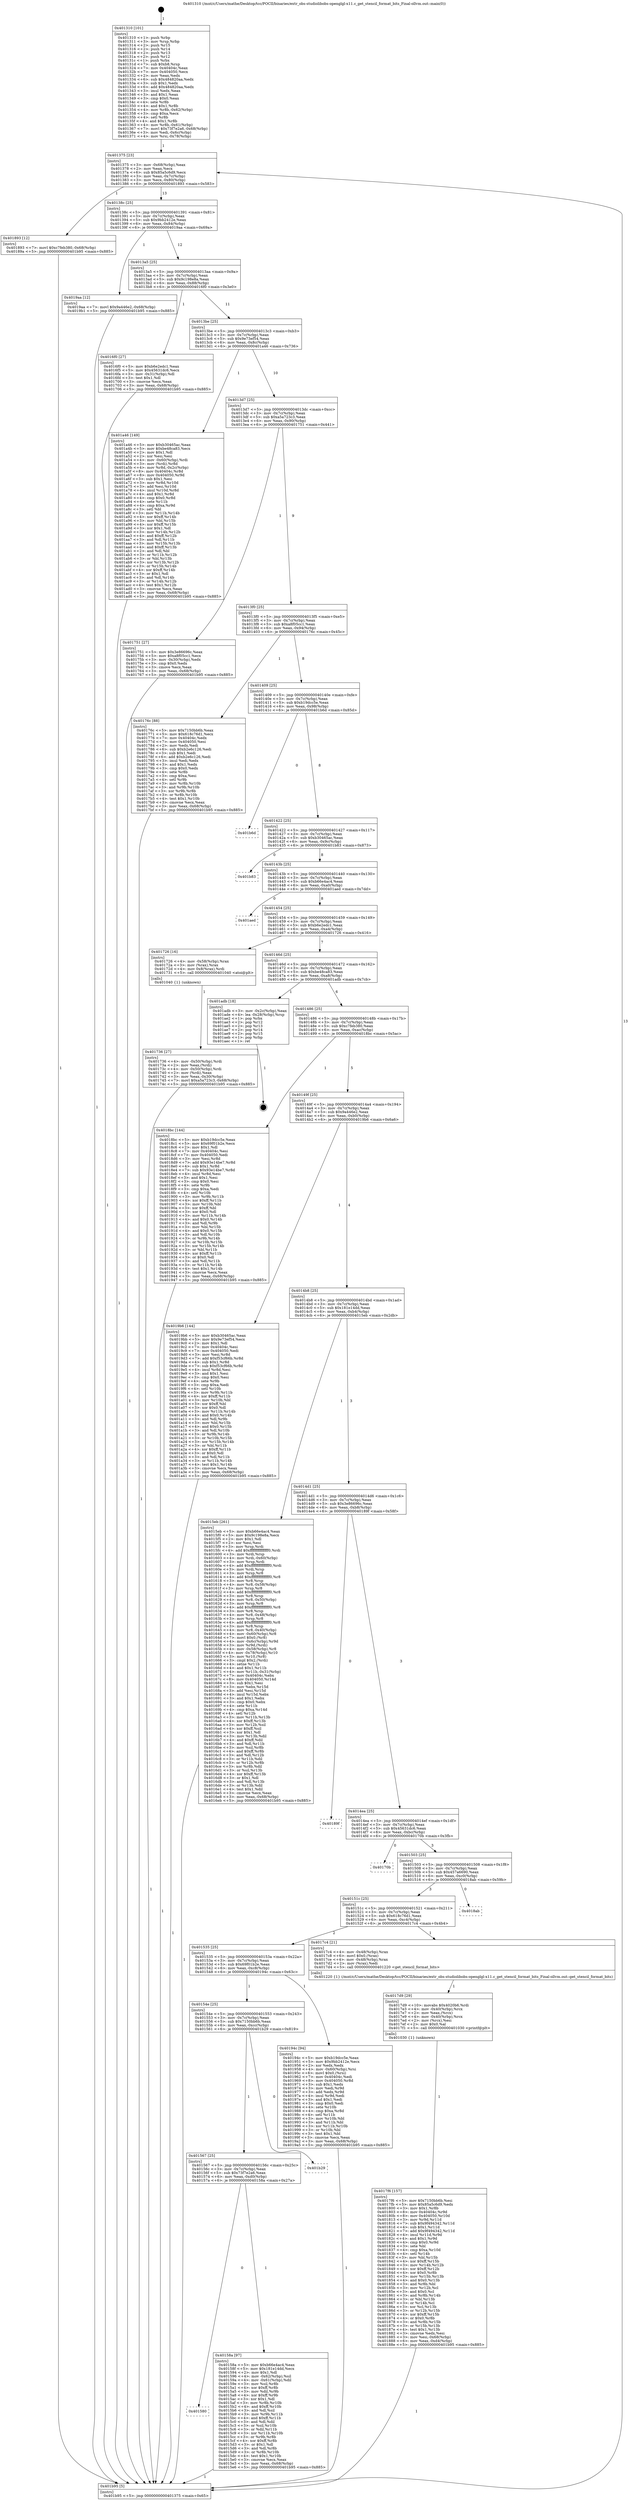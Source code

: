 digraph "0x401310" {
  label = "0x401310 (/mnt/c/Users/mathe/Desktop/tcc/POCII/binaries/extr_obs-studiolibobs-openglgl-x11.c_get_stencil_format_bits_Final-ollvm.out::main(0))"
  labelloc = "t"
  node[shape=record]

  Entry [label="",width=0.3,height=0.3,shape=circle,fillcolor=black,style=filled]
  "0x401375" [label="{
     0x401375 [23]\l
     | [instrs]\l
     &nbsp;&nbsp;0x401375 \<+3\>: mov -0x68(%rbp),%eax\l
     &nbsp;&nbsp;0x401378 \<+2\>: mov %eax,%ecx\l
     &nbsp;&nbsp;0x40137a \<+6\>: sub $0x85a5c6d9,%ecx\l
     &nbsp;&nbsp;0x401380 \<+3\>: mov %eax,-0x7c(%rbp)\l
     &nbsp;&nbsp;0x401383 \<+3\>: mov %ecx,-0x80(%rbp)\l
     &nbsp;&nbsp;0x401386 \<+6\>: je 0000000000401893 \<main+0x583\>\l
  }"]
  "0x401893" [label="{
     0x401893 [12]\l
     | [instrs]\l
     &nbsp;&nbsp;0x401893 \<+7\>: movl $0xc7feb380,-0x68(%rbp)\l
     &nbsp;&nbsp;0x40189a \<+5\>: jmp 0000000000401b95 \<main+0x885\>\l
  }"]
  "0x40138c" [label="{
     0x40138c [25]\l
     | [instrs]\l
     &nbsp;&nbsp;0x40138c \<+5\>: jmp 0000000000401391 \<main+0x81\>\l
     &nbsp;&nbsp;0x401391 \<+3\>: mov -0x7c(%rbp),%eax\l
     &nbsp;&nbsp;0x401394 \<+5\>: sub $0x9bb2412e,%eax\l
     &nbsp;&nbsp;0x401399 \<+6\>: mov %eax,-0x84(%rbp)\l
     &nbsp;&nbsp;0x40139f \<+6\>: je 00000000004019aa \<main+0x69a\>\l
  }"]
  Exit [label="",width=0.3,height=0.3,shape=circle,fillcolor=black,style=filled,peripheries=2]
  "0x4019aa" [label="{
     0x4019aa [12]\l
     | [instrs]\l
     &nbsp;&nbsp;0x4019aa \<+7\>: movl $0x9a446e2,-0x68(%rbp)\l
     &nbsp;&nbsp;0x4019b1 \<+5\>: jmp 0000000000401b95 \<main+0x885\>\l
  }"]
  "0x4013a5" [label="{
     0x4013a5 [25]\l
     | [instrs]\l
     &nbsp;&nbsp;0x4013a5 \<+5\>: jmp 00000000004013aa \<main+0x9a\>\l
     &nbsp;&nbsp;0x4013aa \<+3\>: mov -0x7c(%rbp),%eax\l
     &nbsp;&nbsp;0x4013ad \<+5\>: sub $0x9c198e8a,%eax\l
     &nbsp;&nbsp;0x4013b2 \<+6\>: mov %eax,-0x88(%rbp)\l
     &nbsp;&nbsp;0x4013b8 \<+6\>: je 00000000004016f0 \<main+0x3e0\>\l
  }"]
  "0x4017f6" [label="{
     0x4017f6 [157]\l
     | [instrs]\l
     &nbsp;&nbsp;0x4017f6 \<+5\>: mov $0x7150bb6b,%esi\l
     &nbsp;&nbsp;0x4017fb \<+5\>: mov $0x85a5c6d9,%edx\l
     &nbsp;&nbsp;0x401800 \<+3\>: mov $0x1,%r8b\l
     &nbsp;&nbsp;0x401803 \<+8\>: mov 0x40404c,%r9d\l
     &nbsp;&nbsp;0x40180b \<+8\>: mov 0x404050,%r10d\l
     &nbsp;&nbsp;0x401813 \<+3\>: mov %r9d,%r11d\l
     &nbsp;&nbsp;0x401816 \<+7\>: sub $0x9f494342,%r11d\l
     &nbsp;&nbsp;0x40181d \<+4\>: sub $0x1,%r11d\l
     &nbsp;&nbsp;0x401821 \<+7\>: add $0x9f494342,%r11d\l
     &nbsp;&nbsp;0x401828 \<+4\>: imul %r11d,%r9d\l
     &nbsp;&nbsp;0x40182c \<+4\>: and $0x1,%r9d\l
     &nbsp;&nbsp;0x401830 \<+4\>: cmp $0x0,%r9d\l
     &nbsp;&nbsp;0x401834 \<+3\>: sete %bl\l
     &nbsp;&nbsp;0x401837 \<+4\>: cmp $0xa,%r10d\l
     &nbsp;&nbsp;0x40183b \<+4\>: setl %r14b\l
     &nbsp;&nbsp;0x40183f \<+3\>: mov %bl,%r15b\l
     &nbsp;&nbsp;0x401842 \<+4\>: xor $0xff,%r15b\l
     &nbsp;&nbsp;0x401846 \<+3\>: mov %r14b,%r12b\l
     &nbsp;&nbsp;0x401849 \<+4\>: xor $0xff,%r12b\l
     &nbsp;&nbsp;0x40184d \<+4\>: xor $0x0,%r8b\l
     &nbsp;&nbsp;0x401851 \<+3\>: mov %r15b,%r13b\l
     &nbsp;&nbsp;0x401854 \<+4\>: and $0x0,%r13b\l
     &nbsp;&nbsp;0x401858 \<+3\>: and %r8b,%bl\l
     &nbsp;&nbsp;0x40185b \<+3\>: mov %r12b,%cl\l
     &nbsp;&nbsp;0x40185e \<+3\>: and $0x0,%cl\l
     &nbsp;&nbsp;0x401861 \<+3\>: and %r8b,%r14b\l
     &nbsp;&nbsp;0x401864 \<+3\>: or %bl,%r13b\l
     &nbsp;&nbsp;0x401867 \<+3\>: or %r14b,%cl\l
     &nbsp;&nbsp;0x40186a \<+3\>: xor %cl,%r13b\l
     &nbsp;&nbsp;0x40186d \<+3\>: or %r12b,%r15b\l
     &nbsp;&nbsp;0x401870 \<+4\>: xor $0xff,%r15b\l
     &nbsp;&nbsp;0x401874 \<+4\>: or $0x0,%r8b\l
     &nbsp;&nbsp;0x401878 \<+3\>: and %r8b,%r15b\l
     &nbsp;&nbsp;0x40187b \<+3\>: or %r15b,%r13b\l
     &nbsp;&nbsp;0x40187e \<+4\>: test $0x1,%r13b\l
     &nbsp;&nbsp;0x401882 \<+3\>: cmovne %edx,%esi\l
     &nbsp;&nbsp;0x401885 \<+3\>: mov %esi,-0x68(%rbp)\l
     &nbsp;&nbsp;0x401888 \<+6\>: mov %eax,-0xd4(%rbp)\l
     &nbsp;&nbsp;0x40188e \<+5\>: jmp 0000000000401b95 \<main+0x885\>\l
  }"]
  "0x4016f0" [label="{
     0x4016f0 [27]\l
     | [instrs]\l
     &nbsp;&nbsp;0x4016f0 \<+5\>: mov $0xb6e2edc1,%eax\l
     &nbsp;&nbsp;0x4016f5 \<+5\>: mov $0x45631dc6,%ecx\l
     &nbsp;&nbsp;0x4016fa \<+3\>: mov -0x31(%rbp),%dl\l
     &nbsp;&nbsp;0x4016fd \<+3\>: test $0x1,%dl\l
     &nbsp;&nbsp;0x401700 \<+3\>: cmovne %ecx,%eax\l
     &nbsp;&nbsp;0x401703 \<+3\>: mov %eax,-0x68(%rbp)\l
     &nbsp;&nbsp;0x401706 \<+5\>: jmp 0000000000401b95 \<main+0x885\>\l
  }"]
  "0x4013be" [label="{
     0x4013be [25]\l
     | [instrs]\l
     &nbsp;&nbsp;0x4013be \<+5\>: jmp 00000000004013c3 \<main+0xb3\>\l
     &nbsp;&nbsp;0x4013c3 \<+3\>: mov -0x7c(%rbp),%eax\l
     &nbsp;&nbsp;0x4013c6 \<+5\>: sub $0x9e73ef54,%eax\l
     &nbsp;&nbsp;0x4013cb \<+6\>: mov %eax,-0x8c(%rbp)\l
     &nbsp;&nbsp;0x4013d1 \<+6\>: je 0000000000401a46 \<main+0x736\>\l
  }"]
  "0x4017d9" [label="{
     0x4017d9 [29]\l
     | [instrs]\l
     &nbsp;&nbsp;0x4017d9 \<+10\>: movabs $0x4020b6,%rdi\l
     &nbsp;&nbsp;0x4017e3 \<+4\>: mov -0x40(%rbp),%rcx\l
     &nbsp;&nbsp;0x4017e7 \<+2\>: mov %eax,(%rcx)\l
     &nbsp;&nbsp;0x4017e9 \<+4\>: mov -0x40(%rbp),%rcx\l
     &nbsp;&nbsp;0x4017ed \<+2\>: mov (%rcx),%esi\l
     &nbsp;&nbsp;0x4017ef \<+2\>: mov $0x0,%al\l
     &nbsp;&nbsp;0x4017f1 \<+5\>: call 0000000000401030 \<printf@plt\>\l
     | [calls]\l
     &nbsp;&nbsp;0x401030 \{1\} (unknown)\l
  }"]
  "0x401a46" [label="{
     0x401a46 [149]\l
     | [instrs]\l
     &nbsp;&nbsp;0x401a46 \<+5\>: mov $0xb30465ac,%eax\l
     &nbsp;&nbsp;0x401a4b \<+5\>: mov $0xbe48ca83,%ecx\l
     &nbsp;&nbsp;0x401a50 \<+2\>: mov $0x1,%dl\l
     &nbsp;&nbsp;0x401a52 \<+2\>: xor %esi,%esi\l
     &nbsp;&nbsp;0x401a54 \<+4\>: mov -0x60(%rbp),%rdi\l
     &nbsp;&nbsp;0x401a58 \<+3\>: mov (%rdi),%r8d\l
     &nbsp;&nbsp;0x401a5b \<+4\>: mov %r8d,-0x2c(%rbp)\l
     &nbsp;&nbsp;0x401a5f \<+8\>: mov 0x40404c,%r8d\l
     &nbsp;&nbsp;0x401a67 \<+8\>: mov 0x404050,%r9d\l
     &nbsp;&nbsp;0x401a6f \<+3\>: sub $0x1,%esi\l
     &nbsp;&nbsp;0x401a72 \<+3\>: mov %r8d,%r10d\l
     &nbsp;&nbsp;0x401a75 \<+3\>: add %esi,%r10d\l
     &nbsp;&nbsp;0x401a78 \<+4\>: imul %r10d,%r8d\l
     &nbsp;&nbsp;0x401a7c \<+4\>: and $0x1,%r8d\l
     &nbsp;&nbsp;0x401a80 \<+4\>: cmp $0x0,%r8d\l
     &nbsp;&nbsp;0x401a84 \<+4\>: sete %r11b\l
     &nbsp;&nbsp;0x401a88 \<+4\>: cmp $0xa,%r9d\l
     &nbsp;&nbsp;0x401a8c \<+3\>: setl %bl\l
     &nbsp;&nbsp;0x401a8f \<+3\>: mov %r11b,%r14b\l
     &nbsp;&nbsp;0x401a92 \<+4\>: xor $0xff,%r14b\l
     &nbsp;&nbsp;0x401a96 \<+3\>: mov %bl,%r15b\l
     &nbsp;&nbsp;0x401a99 \<+4\>: xor $0xff,%r15b\l
     &nbsp;&nbsp;0x401a9d \<+3\>: xor $0x1,%dl\l
     &nbsp;&nbsp;0x401aa0 \<+3\>: mov %r14b,%r12b\l
     &nbsp;&nbsp;0x401aa3 \<+4\>: and $0xff,%r12b\l
     &nbsp;&nbsp;0x401aa7 \<+3\>: and %dl,%r11b\l
     &nbsp;&nbsp;0x401aaa \<+3\>: mov %r15b,%r13b\l
     &nbsp;&nbsp;0x401aad \<+4\>: and $0xff,%r13b\l
     &nbsp;&nbsp;0x401ab1 \<+2\>: and %dl,%bl\l
     &nbsp;&nbsp;0x401ab3 \<+3\>: or %r11b,%r12b\l
     &nbsp;&nbsp;0x401ab6 \<+3\>: or %bl,%r13b\l
     &nbsp;&nbsp;0x401ab9 \<+3\>: xor %r13b,%r12b\l
     &nbsp;&nbsp;0x401abc \<+3\>: or %r15b,%r14b\l
     &nbsp;&nbsp;0x401abf \<+4\>: xor $0xff,%r14b\l
     &nbsp;&nbsp;0x401ac3 \<+3\>: or $0x1,%dl\l
     &nbsp;&nbsp;0x401ac6 \<+3\>: and %dl,%r14b\l
     &nbsp;&nbsp;0x401ac9 \<+3\>: or %r14b,%r12b\l
     &nbsp;&nbsp;0x401acc \<+4\>: test $0x1,%r12b\l
     &nbsp;&nbsp;0x401ad0 \<+3\>: cmovne %ecx,%eax\l
     &nbsp;&nbsp;0x401ad3 \<+3\>: mov %eax,-0x68(%rbp)\l
     &nbsp;&nbsp;0x401ad6 \<+5\>: jmp 0000000000401b95 \<main+0x885\>\l
  }"]
  "0x4013d7" [label="{
     0x4013d7 [25]\l
     | [instrs]\l
     &nbsp;&nbsp;0x4013d7 \<+5\>: jmp 00000000004013dc \<main+0xcc\>\l
     &nbsp;&nbsp;0x4013dc \<+3\>: mov -0x7c(%rbp),%eax\l
     &nbsp;&nbsp;0x4013df \<+5\>: sub $0xa5a723c3,%eax\l
     &nbsp;&nbsp;0x4013e4 \<+6\>: mov %eax,-0x90(%rbp)\l
     &nbsp;&nbsp;0x4013ea \<+6\>: je 0000000000401751 \<main+0x441\>\l
  }"]
  "0x401736" [label="{
     0x401736 [27]\l
     | [instrs]\l
     &nbsp;&nbsp;0x401736 \<+4\>: mov -0x50(%rbp),%rdi\l
     &nbsp;&nbsp;0x40173a \<+2\>: mov %eax,(%rdi)\l
     &nbsp;&nbsp;0x40173c \<+4\>: mov -0x50(%rbp),%rdi\l
     &nbsp;&nbsp;0x401740 \<+2\>: mov (%rdi),%eax\l
     &nbsp;&nbsp;0x401742 \<+3\>: mov %eax,-0x30(%rbp)\l
     &nbsp;&nbsp;0x401745 \<+7\>: movl $0xa5a723c3,-0x68(%rbp)\l
     &nbsp;&nbsp;0x40174c \<+5\>: jmp 0000000000401b95 \<main+0x885\>\l
  }"]
  "0x401751" [label="{
     0x401751 [27]\l
     | [instrs]\l
     &nbsp;&nbsp;0x401751 \<+5\>: mov $0x3e86696c,%eax\l
     &nbsp;&nbsp;0x401756 \<+5\>: mov $0xa8f05cc1,%ecx\l
     &nbsp;&nbsp;0x40175b \<+3\>: mov -0x30(%rbp),%edx\l
     &nbsp;&nbsp;0x40175e \<+3\>: cmp $0x0,%edx\l
     &nbsp;&nbsp;0x401761 \<+3\>: cmove %ecx,%eax\l
     &nbsp;&nbsp;0x401764 \<+3\>: mov %eax,-0x68(%rbp)\l
     &nbsp;&nbsp;0x401767 \<+5\>: jmp 0000000000401b95 \<main+0x885\>\l
  }"]
  "0x4013f0" [label="{
     0x4013f0 [25]\l
     | [instrs]\l
     &nbsp;&nbsp;0x4013f0 \<+5\>: jmp 00000000004013f5 \<main+0xe5\>\l
     &nbsp;&nbsp;0x4013f5 \<+3\>: mov -0x7c(%rbp),%eax\l
     &nbsp;&nbsp;0x4013f8 \<+5\>: sub $0xa8f05cc1,%eax\l
     &nbsp;&nbsp;0x4013fd \<+6\>: mov %eax,-0x94(%rbp)\l
     &nbsp;&nbsp;0x401403 \<+6\>: je 000000000040176c \<main+0x45c\>\l
  }"]
  "0x401310" [label="{
     0x401310 [101]\l
     | [instrs]\l
     &nbsp;&nbsp;0x401310 \<+1\>: push %rbp\l
     &nbsp;&nbsp;0x401311 \<+3\>: mov %rsp,%rbp\l
     &nbsp;&nbsp;0x401314 \<+2\>: push %r15\l
     &nbsp;&nbsp;0x401316 \<+2\>: push %r14\l
     &nbsp;&nbsp;0x401318 \<+2\>: push %r13\l
     &nbsp;&nbsp;0x40131a \<+2\>: push %r12\l
     &nbsp;&nbsp;0x40131c \<+1\>: push %rbx\l
     &nbsp;&nbsp;0x40131d \<+7\>: sub $0xb8,%rsp\l
     &nbsp;&nbsp;0x401324 \<+7\>: mov 0x40404c,%eax\l
     &nbsp;&nbsp;0x40132b \<+7\>: mov 0x404050,%ecx\l
     &nbsp;&nbsp;0x401332 \<+2\>: mov %eax,%edx\l
     &nbsp;&nbsp;0x401334 \<+6\>: sub $0x484820aa,%edx\l
     &nbsp;&nbsp;0x40133a \<+3\>: sub $0x1,%edx\l
     &nbsp;&nbsp;0x40133d \<+6\>: add $0x484820aa,%edx\l
     &nbsp;&nbsp;0x401343 \<+3\>: imul %edx,%eax\l
     &nbsp;&nbsp;0x401346 \<+3\>: and $0x1,%eax\l
     &nbsp;&nbsp;0x401349 \<+3\>: cmp $0x0,%eax\l
     &nbsp;&nbsp;0x40134c \<+4\>: sete %r8b\l
     &nbsp;&nbsp;0x401350 \<+4\>: and $0x1,%r8b\l
     &nbsp;&nbsp;0x401354 \<+4\>: mov %r8b,-0x62(%rbp)\l
     &nbsp;&nbsp;0x401358 \<+3\>: cmp $0xa,%ecx\l
     &nbsp;&nbsp;0x40135b \<+4\>: setl %r8b\l
     &nbsp;&nbsp;0x40135f \<+4\>: and $0x1,%r8b\l
     &nbsp;&nbsp;0x401363 \<+4\>: mov %r8b,-0x61(%rbp)\l
     &nbsp;&nbsp;0x401367 \<+7\>: movl $0x73f7e2a6,-0x68(%rbp)\l
     &nbsp;&nbsp;0x40136e \<+3\>: mov %edi,-0x6c(%rbp)\l
     &nbsp;&nbsp;0x401371 \<+4\>: mov %rsi,-0x78(%rbp)\l
  }"]
  "0x40176c" [label="{
     0x40176c [88]\l
     | [instrs]\l
     &nbsp;&nbsp;0x40176c \<+5\>: mov $0x7150bb6b,%eax\l
     &nbsp;&nbsp;0x401771 \<+5\>: mov $0x618c76d1,%ecx\l
     &nbsp;&nbsp;0x401776 \<+7\>: mov 0x40404c,%edx\l
     &nbsp;&nbsp;0x40177d \<+7\>: mov 0x404050,%esi\l
     &nbsp;&nbsp;0x401784 \<+2\>: mov %edx,%edi\l
     &nbsp;&nbsp;0x401786 \<+6\>: sub $0xb2e6c126,%edi\l
     &nbsp;&nbsp;0x40178c \<+3\>: sub $0x1,%edi\l
     &nbsp;&nbsp;0x40178f \<+6\>: add $0xb2e6c126,%edi\l
     &nbsp;&nbsp;0x401795 \<+3\>: imul %edi,%edx\l
     &nbsp;&nbsp;0x401798 \<+3\>: and $0x1,%edx\l
     &nbsp;&nbsp;0x40179b \<+3\>: cmp $0x0,%edx\l
     &nbsp;&nbsp;0x40179e \<+4\>: sete %r8b\l
     &nbsp;&nbsp;0x4017a2 \<+3\>: cmp $0xa,%esi\l
     &nbsp;&nbsp;0x4017a5 \<+4\>: setl %r9b\l
     &nbsp;&nbsp;0x4017a9 \<+3\>: mov %r8b,%r10b\l
     &nbsp;&nbsp;0x4017ac \<+3\>: and %r9b,%r10b\l
     &nbsp;&nbsp;0x4017af \<+3\>: xor %r9b,%r8b\l
     &nbsp;&nbsp;0x4017b2 \<+3\>: or %r8b,%r10b\l
     &nbsp;&nbsp;0x4017b5 \<+4\>: test $0x1,%r10b\l
     &nbsp;&nbsp;0x4017b9 \<+3\>: cmovne %ecx,%eax\l
     &nbsp;&nbsp;0x4017bc \<+3\>: mov %eax,-0x68(%rbp)\l
     &nbsp;&nbsp;0x4017bf \<+5\>: jmp 0000000000401b95 \<main+0x885\>\l
  }"]
  "0x401409" [label="{
     0x401409 [25]\l
     | [instrs]\l
     &nbsp;&nbsp;0x401409 \<+5\>: jmp 000000000040140e \<main+0xfe\>\l
     &nbsp;&nbsp;0x40140e \<+3\>: mov -0x7c(%rbp),%eax\l
     &nbsp;&nbsp;0x401411 \<+5\>: sub $0xb19dcc5e,%eax\l
     &nbsp;&nbsp;0x401416 \<+6\>: mov %eax,-0x98(%rbp)\l
     &nbsp;&nbsp;0x40141c \<+6\>: je 0000000000401b6d \<main+0x85d\>\l
  }"]
  "0x401b95" [label="{
     0x401b95 [5]\l
     | [instrs]\l
     &nbsp;&nbsp;0x401b95 \<+5\>: jmp 0000000000401375 \<main+0x65\>\l
  }"]
  "0x401b6d" [label="{
     0x401b6d\l
  }", style=dashed]
  "0x401422" [label="{
     0x401422 [25]\l
     | [instrs]\l
     &nbsp;&nbsp;0x401422 \<+5\>: jmp 0000000000401427 \<main+0x117\>\l
     &nbsp;&nbsp;0x401427 \<+3\>: mov -0x7c(%rbp),%eax\l
     &nbsp;&nbsp;0x40142a \<+5\>: sub $0xb30465ac,%eax\l
     &nbsp;&nbsp;0x40142f \<+6\>: mov %eax,-0x9c(%rbp)\l
     &nbsp;&nbsp;0x401435 \<+6\>: je 0000000000401b83 \<main+0x873\>\l
  }"]
  "0x401580" [label="{
     0x401580\l
  }", style=dashed]
  "0x401b83" [label="{
     0x401b83\l
  }", style=dashed]
  "0x40143b" [label="{
     0x40143b [25]\l
     | [instrs]\l
     &nbsp;&nbsp;0x40143b \<+5\>: jmp 0000000000401440 \<main+0x130\>\l
     &nbsp;&nbsp;0x401440 \<+3\>: mov -0x7c(%rbp),%eax\l
     &nbsp;&nbsp;0x401443 \<+5\>: sub $0xb66e4ac4,%eax\l
     &nbsp;&nbsp;0x401448 \<+6\>: mov %eax,-0xa0(%rbp)\l
     &nbsp;&nbsp;0x40144e \<+6\>: je 0000000000401aed \<main+0x7dd\>\l
  }"]
  "0x40158a" [label="{
     0x40158a [97]\l
     | [instrs]\l
     &nbsp;&nbsp;0x40158a \<+5\>: mov $0xb66e4ac4,%eax\l
     &nbsp;&nbsp;0x40158f \<+5\>: mov $0x181e14dd,%ecx\l
     &nbsp;&nbsp;0x401594 \<+2\>: mov $0x1,%dl\l
     &nbsp;&nbsp;0x401596 \<+4\>: mov -0x62(%rbp),%sil\l
     &nbsp;&nbsp;0x40159a \<+4\>: mov -0x61(%rbp),%dil\l
     &nbsp;&nbsp;0x40159e \<+3\>: mov %sil,%r8b\l
     &nbsp;&nbsp;0x4015a1 \<+4\>: xor $0xff,%r8b\l
     &nbsp;&nbsp;0x4015a5 \<+3\>: mov %dil,%r9b\l
     &nbsp;&nbsp;0x4015a8 \<+4\>: xor $0xff,%r9b\l
     &nbsp;&nbsp;0x4015ac \<+3\>: xor $0x1,%dl\l
     &nbsp;&nbsp;0x4015af \<+3\>: mov %r8b,%r10b\l
     &nbsp;&nbsp;0x4015b2 \<+4\>: and $0xff,%r10b\l
     &nbsp;&nbsp;0x4015b6 \<+3\>: and %dl,%sil\l
     &nbsp;&nbsp;0x4015b9 \<+3\>: mov %r9b,%r11b\l
     &nbsp;&nbsp;0x4015bc \<+4\>: and $0xff,%r11b\l
     &nbsp;&nbsp;0x4015c0 \<+3\>: and %dl,%dil\l
     &nbsp;&nbsp;0x4015c3 \<+3\>: or %sil,%r10b\l
     &nbsp;&nbsp;0x4015c6 \<+3\>: or %dil,%r11b\l
     &nbsp;&nbsp;0x4015c9 \<+3\>: xor %r11b,%r10b\l
     &nbsp;&nbsp;0x4015cc \<+3\>: or %r9b,%r8b\l
     &nbsp;&nbsp;0x4015cf \<+4\>: xor $0xff,%r8b\l
     &nbsp;&nbsp;0x4015d3 \<+3\>: or $0x1,%dl\l
     &nbsp;&nbsp;0x4015d6 \<+3\>: and %dl,%r8b\l
     &nbsp;&nbsp;0x4015d9 \<+3\>: or %r8b,%r10b\l
     &nbsp;&nbsp;0x4015dc \<+4\>: test $0x1,%r10b\l
     &nbsp;&nbsp;0x4015e0 \<+3\>: cmovne %ecx,%eax\l
     &nbsp;&nbsp;0x4015e3 \<+3\>: mov %eax,-0x68(%rbp)\l
     &nbsp;&nbsp;0x4015e6 \<+5\>: jmp 0000000000401b95 \<main+0x885\>\l
  }"]
  "0x401aed" [label="{
     0x401aed\l
  }", style=dashed]
  "0x401454" [label="{
     0x401454 [25]\l
     | [instrs]\l
     &nbsp;&nbsp;0x401454 \<+5\>: jmp 0000000000401459 \<main+0x149\>\l
     &nbsp;&nbsp;0x401459 \<+3\>: mov -0x7c(%rbp),%eax\l
     &nbsp;&nbsp;0x40145c \<+5\>: sub $0xb6e2edc1,%eax\l
     &nbsp;&nbsp;0x401461 \<+6\>: mov %eax,-0xa4(%rbp)\l
     &nbsp;&nbsp;0x401467 \<+6\>: je 0000000000401726 \<main+0x416\>\l
  }"]
  "0x401567" [label="{
     0x401567 [25]\l
     | [instrs]\l
     &nbsp;&nbsp;0x401567 \<+5\>: jmp 000000000040156c \<main+0x25c\>\l
     &nbsp;&nbsp;0x40156c \<+3\>: mov -0x7c(%rbp),%eax\l
     &nbsp;&nbsp;0x40156f \<+5\>: sub $0x73f7e2a6,%eax\l
     &nbsp;&nbsp;0x401574 \<+6\>: mov %eax,-0xd0(%rbp)\l
     &nbsp;&nbsp;0x40157a \<+6\>: je 000000000040158a \<main+0x27a\>\l
  }"]
  "0x401726" [label="{
     0x401726 [16]\l
     | [instrs]\l
     &nbsp;&nbsp;0x401726 \<+4\>: mov -0x58(%rbp),%rax\l
     &nbsp;&nbsp;0x40172a \<+3\>: mov (%rax),%rax\l
     &nbsp;&nbsp;0x40172d \<+4\>: mov 0x8(%rax),%rdi\l
     &nbsp;&nbsp;0x401731 \<+5\>: call 0000000000401040 \<atoi@plt\>\l
     | [calls]\l
     &nbsp;&nbsp;0x401040 \{1\} (unknown)\l
  }"]
  "0x40146d" [label="{
     0x40146d [25]\l
     | [instrs]\l
     &nbsp;&nbsp;0x40146d \<+5\>: jmp 0000000000401472 \<main+0x162\>\l
     &nbsp;&nbsp;0x401472 \<+3\>: mov -0x7c(%rbp),%eax\l
     &nbsp;&nbsp;0x401475 \<+5\>: sub $0xbe48ca83,%eax\l
     &nbsp;&nbsp;0x40147a \<+6\>: mov %eax,-0xa8(%rbp)\l
     &nbsp;&nbsp;0x401480 \<+6\>: je 0000000000401adb \<main+0x7cb\>\l
  }"]
  "0x401b29" [label="{
     0x401b29\l
  }", style=dashed]
  "0x401adb" [label="{
     0x401adb [18]\l
     | [instrs]\l
     &nbsp;&nbsp;0x401adb \<+3\>: mov -0x2c(%rbp),%eax\l
     &nbsp;&nbsp;0x401ade \<+4\>: lea -0x28(%rbp),%rsp\l
     &nbsp;&nbsp;0x401ae2 \<+1\>: pop %rbx\l
     &nbsp;&nbsp;0x401ae3 \<+2\>: pop %r12\l
     &nbsp;&nbsp;0x401ae5 \<+2\>: pop %r13\l
     &nbsp;&nbsp;0x401ae7 \<+2\>: pop %r14\l
     &nbsp;&nbsp;0x401ae9 \<+2\>: pop %r15\l
     &nbsp;&nbsp;0x401aeb \<+1\>: pop %rbp\l
     &nbsp;&nbsp;0x401aec \<+1\>: ret\l
  }"]
  "0x401486" [label="{
     0x401486 [25]\l
     | [instrs]\l
     &nbsp;&nbsp;0x401486 \<+5\>: jmp 000000000040148b \<main+0x17b\>\l
     &nbsp;&nbsp;0x40148b \<+3\>: mov -0x7c(%rbp),%eax\l
     &nbsp;&nbsp;0x40148e \<+5\>: sub $0xc7feb380,%eax\l
     &nbsp;&nbsp;0x401493 \<+6\>: mov %eax,-0xac(%rbp)\l
     &nbsp;&nbsp;0x401499 \<+6\>: je 00000000004018bc \<main+0x5ac\>\l
  }"]
  "0x40154e" [label="{
     0x40154e [25]\l
     | [instrs]\l
     &nbsp;&nbsp;0x40154e \<+5\>: jmp 0000000000401553 \<main+0x243\>\l
     &nbsp;&nbsp;0x401553 \<+3\>: mov -0x7c(%rbp),%eax\l
     &nbsp;&nbsp;0x401556 \<+5\>: sub $0x7150bb6b,%eax\l
     &nbsp;&nbsp;0x40155b \<+6\>: mov %eax,-0xcc(%rbp)\l
     &nbsp;&nbsp;0x401561 \<+6\>: je 0000000000401b29 \<main+0x819\>\l
  }"]
  "0x4018bc" [label="{
     0x4018bc [144]\l
     | [instrs]\l
     &nbsp;&nbsp;0x4018bc \<+5\>: mov $0xb19dcc5e,%eax\l
     &nbsp;&nbsp;0x4018c1 \<+5\>: mov $0x69f01b2e,%ecx\l
     &nbsp;&nbsp;0x4018c6 \<+2\>: mov $0x1,%dl\l
     &nbsp;&nbsp;0x4018c8 \<+7\>: mov 0x40404c,%esi\l
     &nbsp;&nbsp;0x4018cf \<+7\>: mov 0x404050,%edi\l
     &nbsp;&nbsp;0x4018d6 \<+3\>: mov %esi,%r8d\l
     &nbsp;&nbsp;0x4018d9 \<+7\>: add $0x93e14be7,%r8d\l
     &nbsp;&nbsp;0x4018e0 \<+4\>: sub $0x1,%r8d\l
     &nbsp;&nbsp;0x4018e4 \<+7\>: sub $0x93e14be7,%r8d\l
     &nbsp;&nbsp;0x4018eb \<+4\>: imul %r8d,%esi\l
     &nbsp;&nbsp;0x4018ef \<+3\>: and $0x1,%esi\l
     &nbsp;&nbsp;0x4018f2 \<+3\>: cmp $0x0,%esi\l
     &nbsp;&nbsp;0x4018f5 \<+4\>: sete %r9b\l
     &nbsp;&nbsp;0x4018f9 \<+3\>: cmp $0xa,%edi\l
     &nbsp;&nbsp;0x4018fc \<+4\>: setl %r10b\l
     &nbsp;&nbsp;0x401900 \<+3\>: mov %r9b,%r11b\l
     &nbsp;&nbsp;0x401903 \<+4\>: xor $0xff,%r11b\l
     &nbsp;&nbsp;0x401907 \<+3\>: mov %r10b,%bl\l
     &nbsp;&nbsp;0x40190a \<+3\>: xor $0xff,%bl\l
     &nbsp;&nbsp;0x40190d \<+3\>: xor $0x0,%dl\l
     &nbsp;&nbsp;0x401910 \<+3\>: mov %r11b,%r14b\l
     &nbsp;&nbsp;0x401913 \<+4\>: and $0x0,%r14b\l
     &nbsp;&nbsp;0x401917 \<+3\>: and %dl,%r9b\l
     &nbsp;&nbsp;0x40191a \<+3\>: mov %bl,%r15b\l
     &nbsp;&nbsp;0x40191d \<+4\>: and $0x0,%r15b\l
     &nbsp;&nbsp;0x401921 \<+3\>: and %dl,%r10b\l
     &nbsp;&nbsp;0x401924 \<+3\>: or %r9b,%r14b\l
     &nbsp;&nbsp;0x401927 \<+3\>: or %r10b,%r15b\l
     &nbsp;&nbsp;0x40192a \<+3\>: xor %r15b,%r14b\l
     &nbsp;&nbsp;0x40192d \<+3\>: or %bl,%r11b\l
     &nbsp;&nbsp;0x401930 \<+4\>: xor $0xff,%r11b\l
     &nbsp;&nbsp;0x401934 \<+3\>: or $0x0,%dl\l
     &nbsp;&nbsp;0x401937 \<+3\>: and %dl,%r11b\l
     &nbsp;&nbsp;0x40193a \<+3\>: or %r11b,%r14b\l
     &nbsp;&nbsp;0x40193d \<+4\>: test $0x1,%r14b\l
     &nbsp;&nbsp;0x401941 \<+3\>: cmovne %ecx,%eax\l
     &nbsp;&nbsp;0x401944 \<+3\>: mov %eax,-0x68(%rbp)\l
     &nbsp;&nbsp;0x401947 \<+5\>: jmp 0000000000401b95 \<main+0x885\>\l
  }"]
  "0x40149f" [label="{
     0x40149f [25]\l
     | [instrs]\l
     &nbsp;&nbsp;0x40149f \<+5\>: jmp 00000000004014a4 \<main+0x194\>\l
     &nbsp;&nbsp;0x4014a4 \<+3\>: mov -0x7c(%rbp),%eax\l
     &nbsp;&nbsp;0x4014a7 \<+5\>: sub $0x9a446e2,%eax\l
     &nbsp;&nbsp;0x4014ac \<+6\>: mov %eax,-0xb0(%rbp)\l
     &nbsp;&nbsp;0x4014b2 \<+6\>: je 00000000004019b6 \<main+0x6a6\>\l
  }"]
  "0x40194c" [label="{
     0x40194c [94]\l
     | [instrs]\l
     &nbsp;&nbsp;0x40194c \<+5\>: mov $0xb19dcc5e,%eax\l
     &nbsp;&nbsp;0x401951 \<+5\>: mov $0x9bb2412e,%ecx\l
     &nbsp;&nbsp;0x401956 \<+2\>: xor %edx,%edx\l
     &nbsp;&nbsp;0x401958 \<+4\>: mov -0x60(%rbp),%rsi\l
     &nbsp;&nbsp;0x40195c \<+6\>: movl $0x0,(%rsi)\l
     &nbsp;&nbsp;0x401962 \<+7\>: mov 0x40404c,%edi\l
     &nbsp;&nbsp;0x401969 \<+8\>: mov 0x404050,%r8d\l
     &nbsp;&nbsp;0x401971 \<+3\>: sub $0x1,%edx\l
     &nbsp;&nbsp;0x401974 \<+3\>: mov %edi,%r9d\l
     &nbsp;&nbsp;0x401977 \<+3\>: add %edx,%r9d\l
     &nbsp;&nbsp;0x40197a \<+4\>: imul %r9d,%edi\l
     &nbsp;&nbsp;0x40197e \<+3\>: and $0x1,%edi\l
     &nbsp;&nbsp;0x401981 \<+3\>: cmp $0x0,%edi\l
     &nbsp;&nbsp;0x401984 \<+4\>: sete %r10b\l
     &nbsp;&nbsp;0x401988 \<+4\>: cmp $0xa,%r8d\l
     &nbsp;&nbsp;0x40198c \<+4\>: setl %r11b\l
     &nbsp;&nbsp;0x401990 \<+3\>: mov %r10b,%bl\l
     &nbsp;&nbsp;0x401993 \<+3\>: and %r11b,%bl\l
     &nbsp;&nbsp;0x401996 \<+3\>: xor %r11b,%r10b\l
     &nbsp;&nbsp;0x401999 \<+3\>: or %r10b,%bl\l
     &nbsp;&nbsp;0x40199c \<+3\>: test $0x1,%bl\l
     &nbsp;&nbsp;0x40199f \<+3\>: cmovne %ecx,%eax\l
     &nbsp;&nbsp;0x4019a2 \<+3\>: mov %eax,-0x68(%rbp)\l
     &nbsp;&nbsp;0x4019a5 \<+5\>: jmp 0000000000401b95 \<main+0x885\>\l
  }"]
  "0x4019b6" [label="{
     0x4019b6 [144]\l
     | [instrs]\l
     &nbsp;&nbsp;0x4019b6 \<+5\>: mov $0xb30465ac,%eax\l
     &nbsp;&nbsp;0x4019bb \<+5\>: mov $0x9e73ef54,%ecx\l
     &nbsp;&nbsp;0x4019c0 \<+2\>: mov $0x1,%dl\l
     &nbsp;&nbsp;0x4019c2 \<+7\>: mov 0x40404c,%esi\l
     &nbsp;&nbsp;0x4019c9 \<+7\>: mov 0x404050,%edi\l
     &nbsp;&nbsp;0x4019d0 \<+3\>: mov %esi,%r8d\l
     &nbsp;&nbsp;0x4019d3 \<+7\>: add $0xf53cf66b,%r8d\l
     &nbsp;&nbsp;0x4019da \<+4\>: sub $0x1,%r8d\l
     &nbsp;&nbsp;0x4019de \<+7\>: sub $0xf53cf66b,%r8d\l
     &nbsp;&nbsp;0x4019e5 \<+4\>: imul %r8d,%esi\l
     &nbsp;&nbsp;0x4019e9 \<+3\>: and $0x1,%esi\l
     &nbsp;&nbsp;0x4019ec \<+3\>: cmp $0x0,%esi\l
     &nbsp;&nbsp;0x4019ef \<+4\>: sete %r9b\l
     &nbsp;&nbsp;0x4019f3 \<+3\>: cmp $0xa,%edi\l
     &nbsp;&nbsp;0x4019f6 \<+4\>: setl %r10b\l
     &nbsp;&nbsp;0x4019fa \<+3\>: mov %r9b,%r11b\l
     &nbsp;&nbsp;0x4019fd \<+4\>: xor $0xff,%r11b\l
     &nbsp;&nbsp;0x401a01 \<+3\>: mov %r10b,%bl\l
     &nbsp;&nbsp;0x401a04 \<+3\>: xor $0xff,%bl\l
     &nbsp;&nbsp;0x401a07 \<+3\>: xor $0x0,%dl\l
     &nbsp;&nbsp;0x401a0a \<+3\>: mov %r11b,%r14b\l
     &nbsp;&nbsp;0x401a0d \<+4\>: and $0x0,%r14b\l
     &nbsp;&nbsp;0x401a11 \<+3\>: and %dl,%r9b\l
     &nbsp;&nbsp;0x401a14 \<+3\>: mov %bl,%r15b\l
     &nbsp;&nbsp;0x401a17 \<+4\>: and $0x0,%r15b\l
     &nbsp;&nbsp;0x401a1b \<+3\>: and %dl,%r10b\l
     &nbsp;&nbsp;0x401a1e \<+3\>: or %r9b,%r14b\l
     &nbsp;&nbsp;0x401a21 \<+3\>: or %r10b,%r15b\l
     &nbsp;&nbsp;0x401a24 \<+3\>: xor %r15b,%r14b\l
     &nbsp;&nbsp;0x401a27 \<+3\>: or %bl,%r11b\l
     &nbsp;&nbsp;0x401a2a \<+4\>: xor $0xff,%r11b\l
     &nbsp;&nbsp;0x401a2e \<+3\>: or $0x0,%dl\l
     &nbsp;&nbsp;0x401a31 \<+3\>: and %dl,%r11b\l
     &nbsp;&nbsp;0x401a34 \<+3\>: or %r11b,%r14b\l
     &nbsp;&nbsp;0x401a37 \<+4\>: test $0x1,%r14b\l
     &nbsp;&nbsp;0x401a3b \<+3\>: cmovne %ecx,%eax\l
     &nbsp;&nbsp;0x401a3e \<+3\>: mov %eax,-0x68(%rbp)\l
     &nbsp;&nbsp;0x401a41 \<+5\>: jmp 0000000000401b95 \<main+0x885\>\l
  }"]
  "0x4014b8" [label="{
     0x4014b8 [25]\l
     | [instrs]\l
     &nbsp;&nbsp;0x4014b8 \<+5\>: jmp 00000000004014bd \<main+0x1ad\>\l
     &nbsp;&nbsp;0x4014bd \<+3\>: mov -0x7c(%rbp),%eax\l
     &nbsp;&nbsp;0x4014c0 \<+5\>: sub $0x181e14dd,%eax\l
     &nbsp;&nbsp;0x4014c5 \<+6\>: mov %eax,-0xb4(%rbp)\l
     &nbsp;&nbsp;0x4014cb \<+6\>: je 00000000004015eb \<main+0x2db\>\l
  }"]
  "0x401535" [label="{
     0x401535 [25]\l
     | [instrs]\l
     &nbsp;&nbsp;0x401535 \<+5\>: jmp 000000000040153a \<main+0x22a\>\l
     &nbsp;&nbsp;0x40153a \<+3\>: mov -0x7c(%rbp),%eax\l
     &nbsp;&nbsp;0x40153d \<+5\>: sub $0x69f01b2e,%eax\l
     &nbsp;&nbsp;0x401542 \<+6\>: mov %eax,-0xc8(%rbp)\l
     &nbsp;&nbsp;0x401548 \<+6\>: je 000000000040194c \<main+0x63c\>\l
  }"]
  "0x4015eb" [label="{
     0x4015eb [261]\l
     | [instrs]\l
     &nbsp;&nbsp;0x4015eb \<+5\>: mov $0xb66e4ac4,%eax\l
     &nbsp;&nbsp;0x4015f0 \<+5\>: mov $0x9c198e8a,%ecx\l
     &nbsp;&nbsp;0x4015f5 \<+2\>: mov $0x1,%dl\l
     &nbsp;&nbsp;0x4015f7 \<+2\>: xor %esi,%esi\l
     &nbsp;&nbsp;0x4015f9 \<+3\>: mov %rsp,%rdi\l
     &nbsp;&nbsp;0x4015fc \<+4\>: add $0xfffffffffffffff0,%rdi\l
     &nbsp;&nbsp;0x401600 \<+3\>: mov %rdi,%rsp\l
     &nbsp;&nbsp;0x401603 \<+4\>: mov %rdi,-0x60(%rbp)\l
     &nbsp;&nbsp;0x401607 \<+3\>: mov %rsp,%rdi\l
     &nbsp;&nbsp;0x40160a \<+4\>: add $0xfffffffffffffff0,%rdi\l
     &nbsp;&nbsp;0x40160e \<+3\>: mov %rdi,%rsp\l
     &nbsp;&nbsp;0x401611 \<+3\>: mov %rsp,%r8\l
     &nbsp;&nbsp;0x401614 \<+4\>: add $0xfffffffffffffff0,%r8\l
     &nbsp;&nbsp;0x401618 \<+3\>: mov %r8,%rsp\l
     &nbsp;&nbsp;0x40161b \<+4\>: mov %r8,-0x58(%rbp)\l
     &nbsp;&nbsp;0x40161f \<+3\>: mov %rsp,%r8\l
     &nbsp;&nbsp;0x401622 \<+4\>: add $0xfffffffffffffff0,%r8\l
     &nbsp;&nbsp;0x401626 \<+3\>: mov %r8,%rsp\l
     &nbsp;&nbsp;0x401629 \<+4\>: mov %r8,-0x50(%rbp)\l
     &nbsp;&nbsp;0x40162d \<+3\>: mov %rsp,%r8\l
     &nbsp;&nbsp;0x401630 \<+4\>: add $0xfffffffffffffff0,%r8\l
     &nbsp;&nbsp;0x401634 \<+3\>: mov %r8,%rsp\l
     &nbsp;&nbsp;0x401637 \<+4\>: mov %r8,-0x48(%rbp)\l
     &nbsp;&nbsp;0x40163b \<+3\>: mov %rsp,%r8\l
     &nbsp;&nbsp;0x40163e \<+4\>: add $0xfffffffffffffff0,%r8\l
     &nbsp;&nbsp;0x401642 \<+3\>: mov %r8,%rsp\l
     &nbsp;&nbsp;0x401645 \<+4\>: mov %r8,-0x40(%rbp)\l
     &nbsp;&nbsp;0x401649 \<+4\>: mov -0x60(%rbp),%r8\l
     &nbsp;&nbsp;0x40164d \<+7\>: movl $0x0,(%r8)\l
     &nbsp;&nbsp;0x401654 \<+4\>: mov -0x6c(%rbp),%r9d\l
     &nbsp;&nbsp;0x401658 \<+3\>: mov %r9d,(%rdi)\l
     &nbsp;&nbsp;0x40165b \<+4\>: mov -0x58(%rbp),%r8\l
     &nbsp;&nbsp;0x40165f \<+4\>: mov -0x78(%rbp),%r10\l
     &nbsp;&nbsp;0x401663 \<+3\>: mov %r10,(%r8)\l
     &nbsp;&nbsp;0x401666 \<+3\>: cmpl $0x2,(%rdi)\l
     &nbsp;&nbsp;0x401669 \<+4\>: setne %r11b\l
     &nbsp;&nbsp;0x40166d \<+4\>: and $0x1,%r11b\l
     &nbsp;&nbsp;0x401671 \<+4\>: mov %r11b,-0x31(%rbp)\l
     &nbsp;&nbsp;0x401675 \<+7\>: mov 0x40404c,%ebx\l
     &nbsp;&nbsp;0x40167c \<+8\>: mov 0x404050,%r14d\l
     &nbsp;&nbsp;0x401684 \<+3\>: sub $0x1,%esi\l
     &nbsp;&nbsp;0x401687 \<+3\>: mov %ebx,%r15d\l
     &nbsp;&nbsp;0x40168a \<+3\>: add %esi,%r15d\l
     &nbsp;&nbsp;0x40168d \<+4\>: imul %r15d,%ebx\l
     &nbsp;&nbsp;0x401691 \<+3\>: and $0x1,%ebx\l
     &nbsp;&nbsp;0x401694 \<+3\>: cmp $0x0,%ebx\l
     &nbsp;&nbsp;0x401697 \<+4\>: sete %r11b\l
     &nbsp;&nbsp;0x40169b \<+4\>: cmp $0xa,%r14d\l
     &nbsp;&nbsp;0x40169f \<+4\>: setl %r12b\l
     &nbsp;&nbsp;0x4016a3 \<+3\>: mov %r11b,%r13b\l
     &nbsp;&nbsp;0x4016a6 \<+4\>: xor $0xff,%r13b\l
     &nbsp;&nbsp;0x4016aa \<+3\>: mov %r12b,%sil\l
     &nbsp;&nbsp;0x4016ad \<+4\>: xor $0xff,%sil\l
     &nbsp;&nbsp;0x4016b1 \<+3\>: xor $0x1,%dl\l
     &nbsp;&nbsp;0x4016b4 \<+3\>: mov %r13b,%dil\l
     &nbsp;&nbsp;0x4016b7 \<+4\>: and $0xff,%dil\l
     &nbsp;&nbsp;0x4016bb \<+3\>: and %dl,%r11b\l
     &nbsp;&nbsp;0x4016be \<+3\>: mov %sil,%r8b\l
     &nbsp;&nbsp;0x4016c1 \<+4\>: and $0xff,%r8b\l
     &nbsp;&nbsp;0x4016c5 \<+3\>: and %dl,%r12b\l
     &nbsp;&nbsp;0x4016c8 \<+3\>: or %r11b,%dil\l
     &nbsp;&nbsp;0x4016cb \<+3\>: or %r12b,%r8b\l
     &nbsp;&nbsp;0x4016ce \<+3\>: xor %r8b,%dil\l
     &nbsp;&nbsp;0x4016d1 \<+3\>: or %sil,%r13b\l
     &nbsp;&nbsp;0x4016d4 \<+4\>: xor $0xff,%r13b\l
     &nbsp;&nbsp;0x4016d8 \<+3\>: or $0x1,%dl\l
     &nbsp;&nbsp;0x4016db \<+3\>: and %dl,%r13b\l
     &nbsp;&nbsp;0x4016de \<+3\>: or %r13b,%dil\l
     &nbsp;&nbsp;0x4016e1 \<+4\>: test $0x1,%dil\l
     &nbsp;&nbsp;0x4016e5 \<+3\>: cmovne %ecx,%eax\l
     &nbsp;&nbsp;0x4016e8 \<+3\>: mov %eax,-0x68(%rbp)\l
     &nbsp;&nbsp;0x4016eb \<+5\>: jmp 0000000000401b95 \<main+0x885\>\l
  }"]
  "0x4014d1" [label="{
     0x4014d1 [25]\l
     | [instrs]\l
     &nbsp;&nbsp;0x4014d1 \<+5\>: jmp 00000000004014d6 \<main+0x1c6\>\l
     &nbsp;&nbsp;0x4014d6 \<+3\>: mov -0x7c(%rbp),%eax\l
     &nbsp;&nbsp;0x4014d9 \<+5\>: sub $0x3e86696c,%eax\l
     &nbsp;&nbsp;0x4014de \<+6\>: mov %eax,-0xb8(%rbp)\l
     &nbsp;&nbsp;0x4014e4 \<+6\>: je 000000000040189f \<main+0x58f\>\l
  }"]
  "0x4017c4" [label="{
     0x4017c4 [21]\l
     | [instrs]\l
     &nbsp;&nbsp;0x4017c4 \<+4\>: mov -0x48(%rbp),%rax\l
     &nbsp;&nbsp;0x4017c8 \<+6\>: movl $0x0,(%rax)\l
     &nbsp;&nbsp;0x4017ce \<+4\>: mov -0x48(%rbp),%rax\l
     &nbsp;&nbsp;0x4017d2 \<+2\>: mov (%rax),%edi\l
     &nbsp;&nbsp;0x4017d4 \<+5\>: call 0000000000401220 \<get_stencil_format_bits\>\l
     | [calls]\l
     &nbsp;&nbsp;0x401220 \{1\} (/mnt/c/Users/mathe/Desktop/tcc/POCII/binaries/extr_obs-studiolibobs-openglgl-x11.c_get_stencil_format_bits_Final-ollvm.out::get_stencil_format_bits)\l
  }"]
  "0x40189f" [label="{
     0x40189f\l
  }", style=dashed]
  "0x4014ea" [label="{
     0x4014ea [25]\l
     | [instrs]\l
     &nbsp;&nbsp;0x4014ea \<+5\>: jmp 00000000004014ef \<main+0x1df\>\l
     &nbsp;&nbsp;0x4014ef \<+3\>: mov -0x7c(%rbp),%eax\l
     &nbsp;&nbsp;0x4014f2 \<+5\>: sub $0x45631dc6,%eax\l
     &nbsp;&nbsp;0x4014f7 \<+6\>: mov %eax,-0xbc(%rbp)\l
     &nbsp;&nbsp;0x4014fd \<+6\>: je 000000000040170b \<main+0x3fb\>\l
  }"]
  "0x40151c" [label="{
     0x40151c [25]\l
     | [instrs]\l
     &nbsp;&nbsp;0x40151c \<+5\>: jmp 0000000000401521 \<main+0x211\>\l
     &nbsp;&nbsp;0x401521 \<+3\>: mov -0x7c(%rbp),%eax\l
     &nbsp;&nbsp;0x401524 \<+5\>: sub $0x618c76d1,%eax\l
     &nbsp;&nbsp;0x401529 \<+6\>: mov %eax,-0xc4(%rbp)\l
     &nbsp;&nbsp;0x40152f \<+6\>: je 00000000004017c4 \<main+0x4b4\>\l
  }"]
  "0x40170b" [label="{
     0x40170b\l
  }", style=dashed]
  "0x401503" [label="{
     0x401503 [25]\l
     | [instrs]\l
     &nbsp;&nbsp;0x401503 \<+5\>: jmp 0000000000401508 \<main+0x1f8\>\l
     &nbsp;&nbsp;0x401508 \<+3\>: mov -0x7c(%rbp),%eax\l
     &nbsp;&nbsp;0x40150b \<+5\>: sub $0x457a6690,%eax\l
     &nbsp;&nbsp;0x401510 \<+6\>: mov %eax,-0xc0(%rbp)\l
     &nbsp;&nbsp;0x401516 \<+6\>: je 00000000004018ab \<main+0x59b\>\l
  }"]
  "0x4018ab" [label="{
     0x4018ab\l
  }", style=dashed]
  Entry -> "0x401310" [label=" 1"]
  "0x401375" -> "0x401893" [label=" 1"]
  "0x401375" -> "0x40138c" [label=" 13"]
  "0x401adb" -> Exit [label=" 1"]
  "0x40138c" -> "0x4019aa" [label=" 1"]
  "0x40138c" -> "0x4013a5" [label=" 12"]
  "0x401a46" -> "0x401b95" [label=" 1"]
  "0x4013a5" -> "0x4016f0" [label=" 1"]
  "0x4013a5" -> "0x4013be" [label=" 11"]
  "0x4019b6" -> "0x401b95" [label=" 1"]
  "0x4013be" -> "0x401a46" [label=" 1"]
  "0x4013be" -> "0x4013d7" [label=" 10"]
  "0x4019aa" -> "0x401b95" [label=" 1"]
  "0x4013d7" -> "0x401751" [label=" 1"]
  "0x4013d7" -> "0x4013f0" [label=" 9"]
  "0x40194c" -> "0x401b95" [label=" 1"]
  "0x4013f0" -> "0x40176c" [label=" 1"]
  "0x4013f0" -> "0x401409" [label=" 8"]
  "0x401893" -> "0x401b95" [label=" 1"]
  "0x401409" -> "0x401b6d" [label=" 0"]
  "0x401409" -> "0x401422" [label=" 8"]
  "0x4017f6" -> "0x401b95" [label=" 1"]
  "0x401422" -> "0x401b83" [label=" 0"]
  "0x401422" -> "0x40143b" [label=" 8"]
  "0x4017d9" -> "0x4017f6" [label=" 1"]
  "0x40143b" -> "0x401aed" [label=" 0"]
  "0x40143b" -> "0x401454" [label=" 8"]
  "0x4017c4" -> "0x4017d9" [label=" 1"]
  "0x401454" -> "0x401726" [label=" 1"]
  "0x401454" -> "0x40146d" [label=" 7"]
  "0x401751" -> "0x401b95" [label=" 1"]
  "0x40146d" -> "0x401adb" [label=" 1"]
  "0x40146d" -> "0x401486" [label=" 6"]
  "0x401736" -> "0x401b95" [label=" 1"]
  "0x401486" -> "0x4018bc" [label=" 1"]
  "0x401486" -> "0x40149f" [label=" 5"]
  "0x4016f0" -> "0x401b95" [label=" 1"]
  "0x40149f" -> "0x4019b6" [label=" 1"]
  "0x40149f" -> "0x4014b8" [label=" 4"]
  "0x4015eb" -> "0x401b95" [label=" 1"]
  "0x4014b8" -> "0x4015eb" [label=" 1"]
  "0x4014b8" -> "0x4014d1" [label=" 3"]
  "0x401b95" -> "0x401375" [label=" 13"]
  "0x4014d1" -> "0x40189f" [label=" 0"]
  "0x4014d1" -> "0x4014ea" [label=" 3"]
  "0x401310" -> "0x401375" [label=" 1"]
  "0x4014ea" -> "0x40170b" [label=" 0"]
  "0x4014ea" -> "0x401503" [label=" 3"]
  "0x401567" -> "0x401580" [label=" 0"]
  "0x401503" -> "0x4018ab" [label=" 0"]
  "0x401503" -> "0x40151c" [label=" 3"]
  "0x40158a" -> "0x401b95" [label=" 1"]
  "0x40151c" -> "0x4017c4" [label=" 1"]
  "0x40151c" -> "0x401535" [label=" 2"]
  "0x4018bc" -> "0x401b95" [label=" 1"]
  "0x401535" -> "0x40194c" [label=" 1"]
  "0x401535" -> "0x40154e" [label=" 1"]
  "0x401726" -> "0x401736" [label=" 1"]
  "0x40154e" -> "0x401b29" [label=" 0"]
  "0x40154e" -> "0x401567" [label=" 1"]
  "0x40176c" -> "0x401b95" [label=" 1"]
  "0x401567" -> "0x40158a" [label=" 1"]
}
